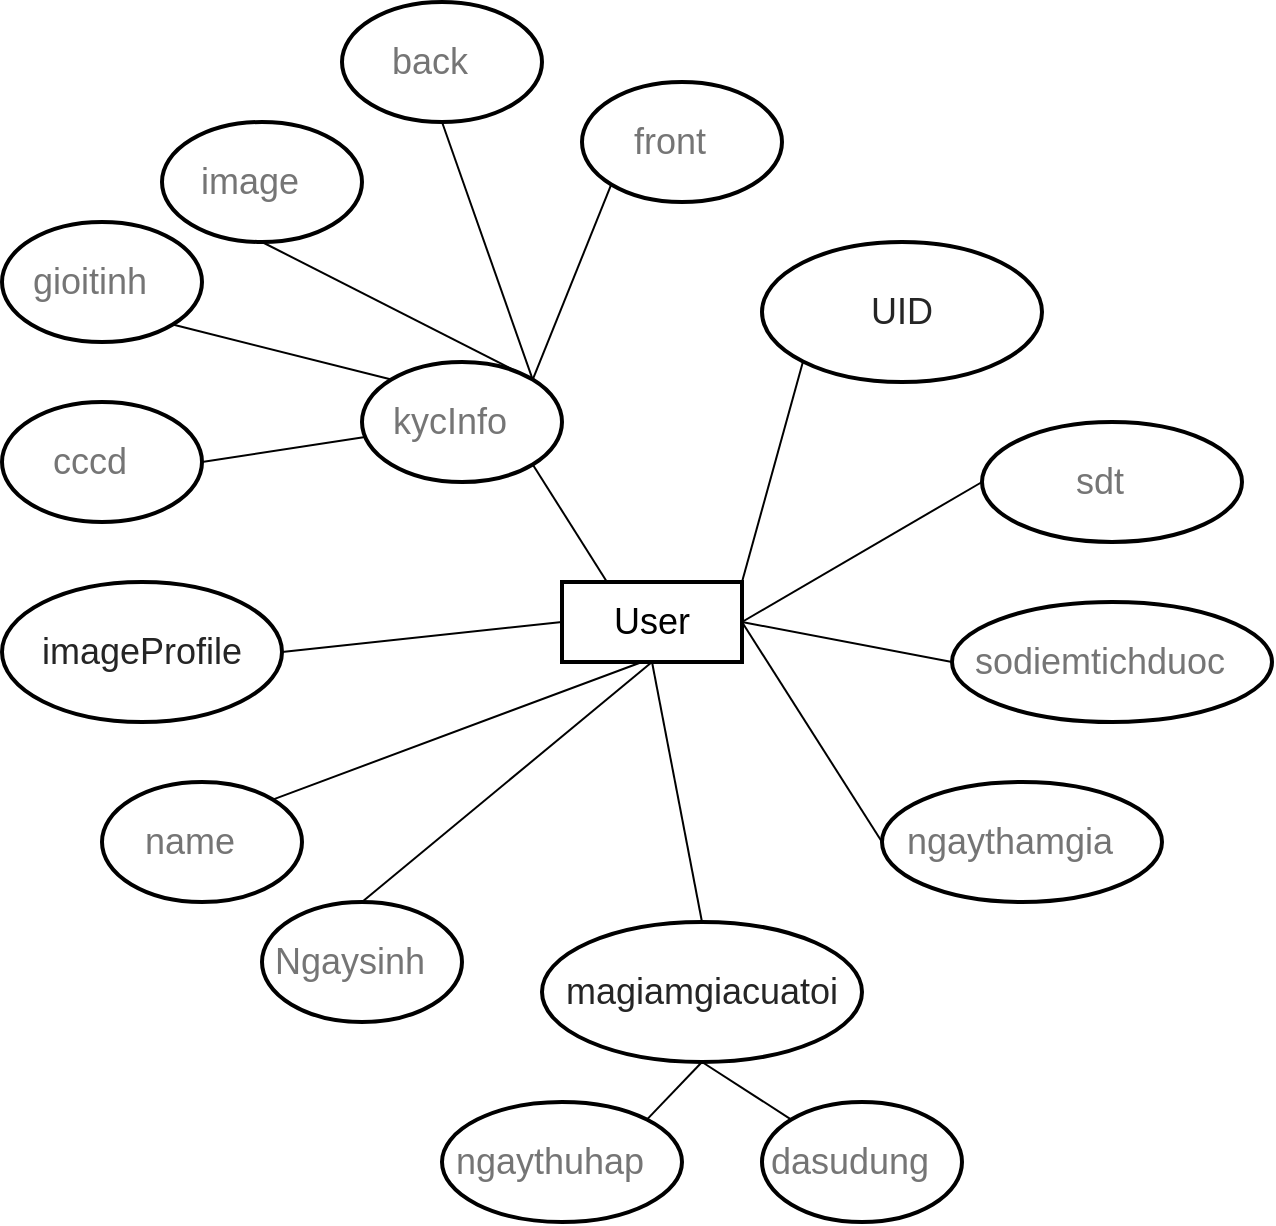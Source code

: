 <mxfile version="15.5.8" type="github">
  <diagram id="AeMCEDSl0HTIUyr0_DVo" name="Page-1">
    <mxGraphModel dx="2391" dy="2467" grid="1" gridSize="10" guides="1" tooltips="1" connect="1" arrows="1" fold="1" page="1" pageScale="1" pageWidth="827" pageHeight="1169" math="0" shadow="0">
      <root>
        <mxCell id="0" />
        <mxCell id="1" parent="0" />
        <mxCell id="yuPLRcJc9Qwat-G4iUpo-1" value="&lt;font style=&quot;font-size: 18px;&quot;&gt;User&lt;/font&gt;" style="rounded=0;whiteSpace=wrap;html=1;strokeWidth=2;fontSize=18;" vertex="1" parent="1">
          <mxGeometry x="240" y="210" width="90" height="40" as="geometry" />
        </mxCell>
        <mxCell id="yuPLRcJc9Qwat-G4iUpo-21" style="edgeStyle=none;rounded=0;orthogonalLoop=1;jettySize=auto;html=1;exitX=1;exitY=1;exitDx=0;exitDy=0;entryX=0.25;entryY=0;entryDx=0;entryDy=0;fontFamily=Helvetica;fontSize=18;endArrow=none;endFill=0;" edge="1" parent="1" source="yuPLRcJc9Qwat-G4iUpo-2" target="yuPLRcJc9Qwat-G4iUpo-1">
          <mxGeometry relative="1" as="geometry" />
        </mxCell>
        <mxCell id="yuPLRcJc9Qwat-G4iUpo-2" value="&lt;div class=&quot;database-node-click-target&quot; style=&quot;align-items: center; box-sizing: border-box; cursor: pointer; display: flex; min-height: 32px; padding: 0px 16px 0px 12px; position: relative; font-size: 18px;&quot;&gt;&lt;div class=&quot;database-key-value&quot; style=&quot;align-items: flex-start; display: flex; justify-content: flex-start; padding: 6px 0px; font-size: 18px;&quot;&gt;&lt;span class=&quot;database-key&quot; style=&quot;color: rgba(0, 0, 0, 0.54); display: inline-block; margin-right: 8px; font-size: 18px;&quot;&gt;&lt;font style=&quot;font-size: 18px;&quot;&gt;kycInfo&lt;/font&gt;&lt;/span&gt;&lt;/div&gt;&lt;/div&gt;" style="ellipse;whiteSpace=wrap;html=1;fontSize=18;strokeWidth=2;" vertex="1" parent="1">
          <mxGeometry x="140" y="100" width="100" height="60" as="geometry" />
        </mxCell>
        <mxCell id="yuPLRcJc9Qwat-G4iUpo-22" style="edgeStyle=none;rounded=0;orthogonalLoop=1;jettySize=auto;html=1;exitX=0.5;exitY=1;exitDx=0;exitDy=0;entryX=1;entryY=0;entryDx=0;entryDy=0;fontFamily=Helvetica;fontSize=18;endArrow=none;endFill=0;" edge="1" parent="1" source="yuPLRcJc9Qwat-G4iUpo-3" target="yuPLRcJc9Qwat-G4iUpo-2">
          <mxGeometry relative="1" as="geometry" />
        </mxCell>
        <mxCell id="yuPLRcJc9Qwat-G4iUpo-3" value="&lt;div class=&quot;database-node-click-target&quot; style=&quot;align-items: center ; box-sizing: border-box ; cursor: pointer ; display: flex ; min-height: 32px ; padding: 0px 16px 0px 12px ; position: relative ; font-size: 18px&quot;&gt;&lt;div class=&quot;database-key-value&quot; style=&quot;align-items: flex-start ; display: flex ; justify-content: flex-start ; padding: 6px 0px ; font-size: 18px&quot;&gt;&lt;span class=&quot;database-key&quot; style=&quot;color: rgba(0 , 0 , 0 , 0.54) ; display: inline-block ; margin-right: 8px ; font-size: 18px&quot;&gt;&lt;font style=&quot;font-size: 18px&quot;&gt;image&lt;/font&gt;&lt;/span&gt;&lt;/div&gt;&lt;/div&gt;" style="ellipse;whiteSpace=wrap;html=1;fontSize=18;strokeWidth=2;" vertex="1" parent="1">
          <mxGeometry x="40" y="-20" width="100" height="60" as="geometry" />
        </mxCell>
        <mxCell id="yuPLRcJc9Qwat-G4iUpo-23" style="edgeStyle=none;rounded=0;orthogonalLoop=1;jettySize=auto;html=1;exitX=1;exitY=1;exitDx=0;exitDy=0;entryX=0;entryY=0;entryDx=0;entryDy=0;fontFamily=Helvetica;fontSize=18;endArrow=none;endFill=0;" edge="1" parent="1" source="yuPLRcJc9Qwat-G4iUpo-4" target="yuPLRcJc9Qwat-G4iUpo-2">
          <mxGeometry relative="1" as="geometry" />
        </mxCell>
        <mxCell id="yuPLRcJc9Qwat-G4iUpo-4" value="&lt;div class=&quot;database-node-click-target&quot; style=&quot;align-items: center ; box-sizing: border-box ; cursor: pointer ; display: flex ; min-height: 32px ; padding: 0px 16px 0px 12px ; position: relative ; font-size: 18px&quot;&gt;&lt;div class=&quot;database-key-value&quot; style=&quot;align-items: flex-start ; display: flex ; justify-content: flex-start ; padding: 6px 0px ; font-size: 18px&quot;&gt;&lt;span class=&quot;database-key&quot; style=&quot;color: rgba(0 , 0 , 0 , 0.54) ; display: inline-block ; margin-right: 8px ; font-size: 18px&quot;&gt;&lt;font style=&quot;font-size: 18px&quot;&gt;gioitinh&lt;/font&gt;&lt;/span&gt;&lt;/div&gt;&lt;/div&gt;" style="ellipse;whiteSpace=wrap;html=1;fontSize=18;strokeWidth=2;" vertex="1" parent="1">
          <mxGeometry x="-40" y="30" width="100" height="60" as="geometry" />
        </mxCell>
        <mxCell id="yuPLRcJc9Qwat-G4iUpo-24" style="edgeStyle=none;rounded=0;orthogonalLoop=1;jettySize=auto;html=1;exitX=1;exitY=0.5;exitDx=0;exitDy=0;fontFamily=Helvetica;fontSize=18;endArrow=none;endFill=0;" edge="1" parent="1" source="yuPLRcJc9Qwat-G4iUpo-5" target="yuPLRcJc9Qwat-G4iUpo-2">
          <mxGeometry relative="1" as="geometry" />
        </mxCell>
        <mxCell id="yuPLRcJc9Qwat-G4iUpo-5" value="&lt;div class=&quot;database-node-click-target&quot; style=&quot;align-items: center ; box-sizing: border-box ; cursor: pointer ; display: flex ; min-height: 32px ; padding: 0px 16px 0px 12px ; position: relative ; font-size: 18px&quot;&gt;&lt;div class=&quot;database-key-value&quot; style=&quot;align-items: flex-start ; display: flex ; justify-content: flex-start ; padding: 6px 0px ; font-size: 18px&quot;&gt;&lt;span class=&quot;database-key&quot; style=&quot;color: rgba(0 , 0 , 0 , 0.54) ; display: inline-block ; margin-right: 8px ; font-size: 18px&quot;&gt;&lt;font style=&quot;font-size: 18px&quot;&gt;cccd&lt;/font&gt;&lt;/span&gt;&lt;/div&gt;&lt;/div&gt;" style="ellipse;whiteSpace=wrap;html=1;fontSize=18;strokeWidth=2;" vertex="1" parent="1">
          <mxGeometry x="-40" y="120" width="100" height="60" as="geometry" />
        </mxCell>
        <mxCell id="yuPLRcJc9Qwat-G4iUpo-19" style="edgeStyle=none;rounded=0;orthogonalLoop=1;jettySize=auto;html=1;exitX=1;exitY=0;exitDx=0;exitDy=0;fontFamily=Helvetica;fontSize=18;endArrow=none;endFill=0;" edge="1" parent="1" source="yuPLRcJc9Qwat-G4iUpo-6">
          <mxGeometry relative="1" as="geometry">
            <mxPoint x="280" y="250" as="targetPoint" />
          </mxGeometry>
        </mxCell>
        <mxCell id="yuPLRcJc9Qwat-G4iUpo-6" value="&lt;div class=&quot;database-node-click-target&quot; style=&quot;align-items: center; box-sizing: border-box; cursor: pointer; display: flex; min-height: 32px; padding: 0px 16px 0px 12px; position: relative; font-size: 18px;&quot;&gt;&lt;div class=&quot;database-key-value&quot; style=&quot;align-items: flex-start; display: flex; justify-content: flex-start; padding: 6px 0px; font-size: 18px;&quot;&gt;&lt;span class=&quot;database-key&quot; style=&quot;color: rgba(0, 0, 0, 0.54); display: inline-block; margin-right: 8px; font-size: 18px;&quot;&gt;&lt;span style=&quot;font-size: 18px;&quot;&gt;name&lt;/span&gt;&lt;/span&gt;&lt;/div&gt;&lt;/div&gt;" style="ellipse;whiteSpace=wrap;html=1;fontSize=18;strokeWidth=2;" vertex="1" parent="1">
          <mxGeometry x="10" y="310" width="100" height="60" as="geometry" />
        </mxCell>
        <mxCell id="yuPLRcJc9Qwat-G4iUpo-18" style="edgeStyle=none;rounded=0;orthogonalLoop=1;jettySize=auto;html=1;exitX=0.5;exitY=0;exitDx=0;exitDy=0;entryX=0.5;entryY=1;entryDx=0;entryDy=0;fontFamily=Helvetica;fontSize=18;endArrow=none;endFill=0;" edge="1" parent="1" source="yuPLRcJc9Qwat-G4iUpo-7" target="yuPLRcJc9Qwat-G4iUpo-1">
          <mxGeometry relative="1" as="geometry" />
        </mxCell>
        <mxCell id="yuPLRcJc9Qwat-G4iUpo-7" value="&lt;div class=&quot;database-node-click-target&quot; style=&quot;align-items: center; box-sizing: border-box; cursor: pointer; display: flex; min-height: 32px; padding: 0px 16px 0px 12px; position: relative; font-size: 18px;&quot;&gt;&lt;div class=&quot;database-key-value&quot; style=&quot;align-items: flex-start; display: flex; justify-content: flex-start; padding: 6px 0px; font-size: 18px;&quot;&gt;&lt;span class=&quot;database-key&quot; style=&quot;color: rgba(0, 0, 0, 0.54); display: inline-block; margin-right: 8px; font-size: 18px;&quot;&gt;&lt;span style=&quot;font-size: 18px;&quot;&gt;Ngaysinh&lt;/span&gt;&lt;/span&gt;&lt;/div&gt;&lt;/div&gt;" style="ellipse;whiteSpace=wrap;html=1;fontSize=18;strokeWidth=2;" vertex="1" parent="1">
          <mxGeometry x="90" y="370" width="100" height="60" as="geometry" />
        </mxCell>
        <mxCell id="yuPLRcJc9Qwat-G4iUpo-17" style="edgeStyle=none;rounded=0;orthogonalLoop=1;jettySize=auto;html=1;exitX=0;exitY=0.5;exitDx=0;exitDy=0;entryX=1;entryY=0.5;entryDx=0;entryDy=0;fontFamily=Helvetica;fontSize=18;endArrow=none;endFill=0;" edge="1" parent="1" source="yuPLRcJc9Qwat-G4iUpo-8" target="yuPLRcJc9Qwat-G4iUpo-1">
          <mxGeometry relative="1" as="geometry" />
        </mxCell>
        <mxCell id="yuPLRcJc9Qwat-G4iUpo-8" value="&lt;div class=&quot;database-node-click-target&quot; style=&quot;align-items: center; box-sizing: border-box; cursor: pointer; display: flex; min-height: 32px; padding: 0px 16px 0px 12px; position: relative; font-size: 18px;&quot;&gt;&lt;div class=&quot;database-key-value&quot; style=&quot;align-items: flex-start; display: flex; justify-content: flex-start; padding: 6px 0px; font-size: 18px;&quot;&gt;&lt;span class=&quot;database-key&quot; style=&quot;color: rgba(0, 0, 0, 0.54); display: inline-block; margin-right: 8px; font-size: 18px;&quot;&gt;&lt;span style=&quot;font-size: 18px;&quot;&gt;ngaythamgia&lt;/span&gt;&lt;/span&gt;&lt;/div&gt;&lt;/div&gt;" style="ellipse;whiteSpace=wrap;html=1;fontSize=18;strokeWidth=2;" vertex="1" parent="1">
          <mxGeometry x="400" y="310" width="140" height="60" as="geometry" />
        </mxCell>
        <mxCell id="yuPLRcJc9Qwat-G4iUpo-16" style="edgeStyle=none;rounded=0;orthogonalLoop=1;jettySize=auto;html=1;exitX=0;exitY=0.5;exitDx=0;exitDy=0;fontFamily=Helvetica;fontSize=18;endArrow=none;endFill=0;" edge="1" parent="1" source="yuPLRcJc9Qwat-G4iUpo-9">
          <mxGeometry relative="1" as="geometry">
            <mxPoint x="330" y="230" as="targetPoint" />
          </mxGeometry>
        </mxCell>
        <mxCell id="yuPLRcJc9Qwat-G4iUpo-9" value="&lt;div class=&quot;database-node-click-target&quot; style=&quot;align-items: center; box-sizing: border-box; cursor: pointer; display: flex; min-height: 32px; padding: 0px 16px 0px 12px; position: relative; font-size: 18px;&quot;&gt;&lt;div class=&quot;database-key-value&quot; style=&quot;align-items: flex-start; display: flex; justify-content: flex-start; padding: 6px 0px; font-size: 18px;&quot;&gt;&lt;span class=&quot;database-key&quot; style=&quot;color: rgba(0, 0, 0, 0.54); display: inline-block; margin-right: 8px; font-size: 18px;&quot;&gt;&lt;span style=&quot;font-size: 18px;&quot;&gt;sodiemtichduoc&lt;/span&gt;&lt;/span&gt;&lt;/div&gt;&lt;/div&gt;" style="ellipse;whiteSpace=wrap;html=1;fontSize=18;strokeWidth=2;" vertex="1" parent="1">
          <mxGeometry x="435" y="220" width="160" height="60" as="geometry" />
        </mxCell>
        <mxCell id="yuPLRcJc9Qwat-G4iUpo-15" style="edgeStyle=none;rounded=0;orthogonalLoop=1;jettySize=auto;html=1;exitX=0;exitY=0.5;exitDx=0;exitDy=0;entryX=1;entryY=0.5;entryDx=0;entryDy=0;fontFamily=Helvetica;fontSize=18;endArrow=none;endFill=0;" edge="1" parent="1" source="yuPLRcJc9Qwat-G4iUpo-10" target="yuPLRcJc9Qwat-G4iUpo-1">
          <mxGeometry relative="1" as="geometry" />
        </mxCell>
        <mxCell id="yuPLRcJc9Qwat-G4iUpo-10" value="&lt;div class=&quot;database-node-click-target&quot; style=&quot;align-items: center; box-sizing: border-box; cursor: pointer; display: flex; min-height: 32px; padding: 0px 16px 0px 12px; position: relative; font-size: 18px;&quot;&gt;&lt;div class=&quot;database-key-value&quot; style=&quot;align-items: flex-start; display: flex; justify-content: flex-start; padding: 6px 0px; font-size: 18px;&quot;&gt;&lt;span class=&quot;database-key&quot; style=&quot;color: rgba(0, 0, 0, 0.54); display: inline-block; margin-right: 8px; font-size: 18px;&quot;&gt;&lt;span style=&quot;font-size: 18px;&quot;&gt;sdt&lt;/span&gt;&lt;/span&gt;&lt;/div&gt;&lt;/div&gt;" style="ellipse;whiteSpace=wrap;html=1;fontSize=18;strokeWidth=2;" vertex="1" parent="1">
          <mxGeometry x="450" y="130" width="130" height="60" as="geometry" />
        </mxCell>
        <mxCell id="yuPLRcJc9Qwat-G4iUpo-14" style="rounded=0;orthogonalLoop=1;jettySize=auto;html=1;exitX=0;exitY=1;exitDx=0;exitDy=0;entryX=1;entryY=0;entryDx=0;entryDy=0;fontFamily=Helvetica;fontSize=18;endArrow=none;endFill=0;" edge="1" parent="1" source="yuPLRcJc9Qwat-G4iUpo-11" target="yuPLRcJc9Qwat-G4iUpo-1">
          <mxGeometry relative="1" as="geometry" />
        </mxCell>
        <mxCell id="yuPLRcJc9Qwat-G4iUpo-11" value="&lt;span style=&quot;color: rgb(37 , 37 , 37) ; font-size: 18px&quot;&gt;UID&lt;/span&gt;" style="ellipse;whiteSpace=wrap;html=1;fontSize=18;strokeWidth=2;" vertex="1" parent="1">
          <mxGeometry x="340" y="40" width="140" height="70" as="geometry" />
        </mxCell>
        <mxCell id="yuPLRcJc9Qwat-G4iUpo-20" style="edgeStyle=none;rounded=0;orthogonalLoop=1;jettySize=auto;html=1;exitX=1;exitY=0.5;exitDx=0;exitDy=0;entryX=0;entryY=0.5;entryDx=0;entryDy=0;fontFamily=Helvetica;fontSize=18;endArrow=none;endFill=0;" edge="1" parent="1" source="yuPLRcJc9Qwat-G4iUpo-12" target="yuPLRcJc9Qwat-G4iUpo-1">
          <mxGeometry relative="1" as="geometry" />
        </mxCell>
        <mxCell id="yuPLRcJc9Qwat-G4iUpo-12" value="&lt;font color=&quot;#252525&quot;&gt;imageProfile&lt;/font&gt;" style="ellipse;whiteSpace=wrap;html=1;fontSize=18;strokeWidth=2;" vertex="1" parent="1">
          <mxGeometry x="-40" y="210" width="140" height="70" as="geometry" />
        </mxCell>
        <mxCell id="yuPLRcJc9Qwat-G4iUpo-28" style="edgeStyle=none;rounded=0;orthogonalLoop=1;jettySize=auto;html=1;exitX=0.5;exitY=1;exitDx=0;exitDy=0;fontFamily=Helvetica;fontSize=18;endArrow=none;endFill=0;entryX=1;entryY=0;entryDx=0;entryDy=0;" edge="1" parent="1" source="yuPLRcJc9Qwat-G4iUpo-25" target="yuPLRcJc9Qwat-G4iUpo-2">
          <mxGeometry relative="1" as="geometry">
            <mxPoint x="230" y="20" as="targetPoint" />
          </mxGeometry>
        </mxCell>
        <mxCell id="yuPLRcJc9Qwat-G4iUpo-25" value="&lt;div class=&quot;database-node-click-target&quot; style=&quot;align-items: center ; box-sizing: border-box ; cursor: pointer ; display: flex ; min-height: 32px ; padding: 0px 16px 0px 12px ; position: relative ; font-size: 18px&quot;&gt;&lt;div class=&quot;database-key-value&quot; style=&quot;align-items: flex-start ; display: flex ; justify-content: flex-start ; padding: 6px 0px ; font-size: 18px&quot;&gt;&lt;span class=&quot;database-key&quot; style=&quot;color: rgba(0 , 0 , 0 , 0.54) ; display: inline-block ; margin-right: 8px ; font-size: 18px&quot;&gt;&lt;font style=&quot;font-size: 18px&quot;&gt;back&lt;/font&gt;&lt;/span&gt;&lt;/div&gt;&lt;/div&gt;" style="ellipse;whiteSpace=wrap;html=1;fontSize=18;strokeWidth=2;" vertex="1" parent="1">
          <mxGeometry x="130" y="-80" width="100" height="60" as="geometry" />
        </mxCell>
        <mxCell id="yuPLRcJc9Qwat-G4iUpo-27" style="edgeStyle=none;rounded=0;orthogonalLoop=1;jettySize=auto;html=1;exitX=0;exitY=1;exitDx=0;exitDy=0;entryX=1;entryY=0;entryDx=0;entryDy=0;fontFamily=Helvetica;fontSize=18;endArrow=none;endFill=0;" edge="1" parent="1" source="yuPLRcJc9Qwat-G4iUpo-26" target="yuPLRcJc9Qwat-G4iUpo-2">
          <mxGeometry relative="1" as="geometry" />
        </mxCell>
        <mxCell id="yuPLRcJc9Qwat-G4iUpo-26" value="&lt;div class=&quot;database-node-click-target&quot; style=&quot;align-items: center ; box-sizing: border-box ; cursor: pointer ; display: flex ; min-height: 32px ; padding: 0px 16px 0px 12px ; position: relative ; font-size: 18px&quot;&gt;&lt;div class=&quot;database-key-value&quot; style=&quot;align-items: flex-start ; display: flex ; justify-content: flex-start ; padding: 6px 0px ; font-size: 18px&quot;&gt;&lt;span class=&quot;database-key&quot; style=&quot;color: rgba(0 , 0 , 0 , 0.54) ; display: inline-block ; margin-right: 8px ; font-size: 18px&quot;&gt;&lt;font style=&quot;font-size: 18px&quot;&gt;front&lt;/font&gt;&lt;/span&gt;&lt;/div&gt;&lt;/div&gt;" style="ellipse;whiteSpace=wrap;html=1;fontSize=18;strokeWidth=2;" vertex="1" parent="1">
          <mxGeometry x="250" y="-40" width="100" height="60" as="geometry" />
        </mxCell>
        <mxCell id="yuPLRcJc9Qwat-G4iUpo-30" style="edgeStyle=none;rounded=0;orthogonalLoop=1;jettySize=auto;html=1;exitX=0.5;exitY=0;exitDx=0;exitDy=0;entryX=0.5;entryY=1;entryDx=0;entryDy=0;fontFamily=Helvetica;fontSize=18;endArrow=none;endFill=0;" edge="1" parent="1" source="yuPLRcJc9Qwat-G4iUpo-29" target="yuPLRcJc9Qwat-G4iUpo-1">
          <mxGeometry relative="1" as="geometry" />
        </mxCell>
        <mxCell id="yuPLRcJc9Qwat-G4iUpo-33" style="edgeStyle=none;rounded=0;orthogonalLoop=1;jettySize=auto;html=1;exitX=0.5;exitY=1;exitDx=0;exitDy=0;entryX=1;entryY=0;entryDx=0;entryDy=0;fontFamily=Helvetica;fontSize=18;endArrow=none;endFill=0;" edge="1" parent="1" source="yuPLRcJc9Qwat-G4iUpo-29" target="yuPLRcJc9Qwat-G4iUpo-31">
          <mxGeometry relative="1" as="geometry" />
        </mxCell>
        <mxCell id="yuPLRcJc9Qwat-G4iUpo-34" style="edgeStyle=none;rounded=0;orthogonalLoop=1;jettySize=auto;html=1;exitX=0.5;exitY=1;exitDx=0;exitDy=0;entryX=0;entryY=0;entryDx=0;entryDy=0;fontFamily=Helvetica;fontSize=18;endArrow=none;endFill=0;" edge="1" parent="1" source="yuPLRcJc9Qwat-G4iUpo-29" target="yuPLRcJc9Qwat-G4iUpo-32">
          <mxGeometry relative="1" as="geometry" />
        </mxCell>
        <mxCell id="yuPLRcJc9Qwat-G4iUpo-29" value="&lt;font color=&quot;#252525&quot;&gt;magiamgiacuatoi&lt;/font&gt;" style="ellipse;whiteSpace=wrap;html=1;fontSize=18;strokeWidth=2;" vertex="1" parent="1">
          <mxGeometry x="230" y="380" width="160" height="70" as="geometry" />
        </mxCell>
        <mxCell id="yuPLRcJc9Qwat-G4iUpo-31" value="&lt;div class=&quot;database-node-click-target&quot; style=&quot;align-items: center ; box-sizing: border-box ; cursor: pointer ; display: flex ; min-height: 32px ; padding: 0px 16px 0px 12px ; position: relative ; font-size: 18px&quot;&gt;&lt;div class=&quot;database-key-value&quot; style=&quot;align-items: flex-start ; display: flex ; justify-content: flex-start ; padding: 6px 0px ; font-size: 18px&quot;&gt;&lt;span class=&quot;database-key&quot; style=&quot;color: rgba(0 , 0 , 0 , 0.54) ; display: inline-block ; margin-right: 8px ; font-size: 18px&quot;&gt;ngaythuhap&lt;/span&gt;&lt;/div&gt;&lt;/div&gt;" style="ellipse;whiteSpace=wrap;html=1;fontSize=18;strokeWidth=2;" vertex="1" parent="1">
          <mxGeometry x="180" y="470" width="120" height="60" as="geometry" />
        </mxCell>
        <mxCell id="yuPLRcJc9Qwat-G4iUpo-32" value="&lt;div class=&quot;database-node-click-target&quot; style=&quot;align-items: center ; box-sizing: border-box ; cursor: pointer ; display: flex ; min-height: 32px ; padding: 0px 16px 0px 12px ; position: relative ; font-size: 18px&quot;&gt;&lt;div class=&quot;database-key-value&quot; style=&quot;align-items: flex-start ; display: flex ; justify-content: flex-start ; padding: 6px 0px ; font-size: 18px&quot;&gt;&lt;span class=&quot;database-key&quot; style=&quot;color: rgba(0 , 0 , 0 , 0.54) ; display: inline-block ; margin-right: 8px ; font-size: 18px&quot;&gt;dasudung&lt;/span&gt;&lt;/div&gt;&lt;/div&gt;" style="ellipse;whiteSpace=wrap;html=1;fontSize=18;strokeWidth=2;" vertex="1" parent="1">
          <mxGeometry x="340" y="470" width="100" height="60" as="geometry" />
        </mxCell>
      </root>
    </mxGraphModel>
  </diagram>
</mxfile>
